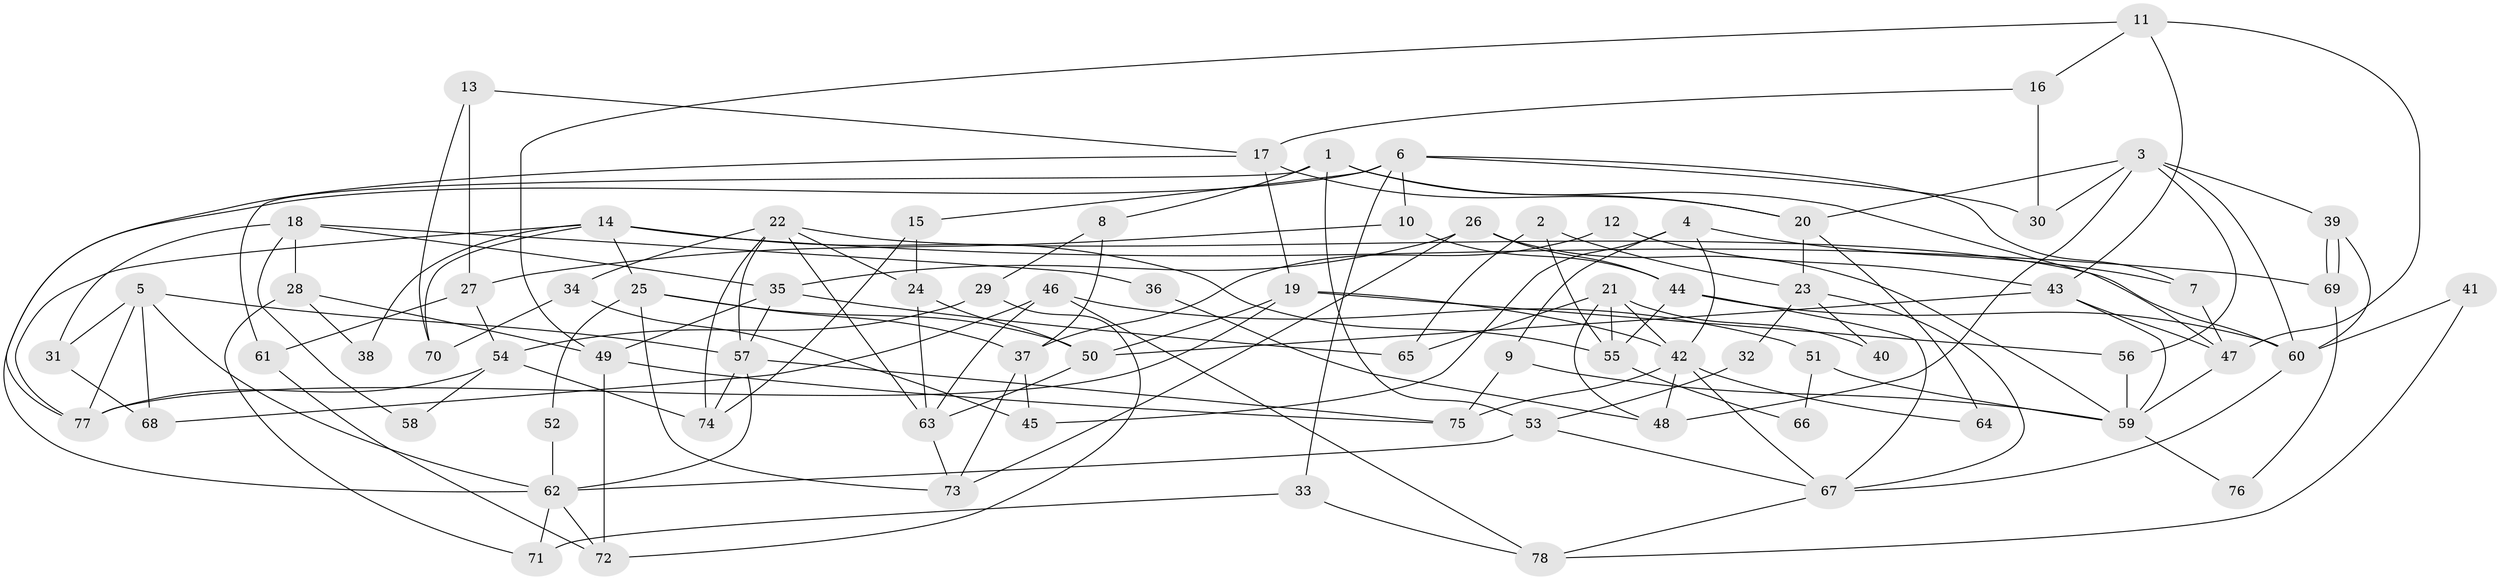 // coarse degree distribution, {3: 0.25806451612903225, 2: 0.12903225806451613, 5: 0.22580645161290322, 4: 0.12903225806451613, 7: 0.06451612903225806, 6: 0.0967741935483871, 8: 0.03225806451612903, 10: 0.03225806451612903, 11: 0.03225806451612903}
// Generated by graph-tools (version 1.1) at 2025/53/03/04/25 21:53:23]
// undirected, 78 vertices, 156 edges
graph export_dot {
graph [start="1"]
  node [color=gray90,style=filled];
  1;
  2;
  3;
  4;
  5;
  6;
  7;
  8;
  9;
  10;
  11;
  12;
  13;
  14;
  15;
  16;
  17;
  18;
  19;
  20;
  21;
  22;
  23;
  24;
  25;
  26;
  27;
  28;
  29;
  30;
  31;
  32;
  33;
  34;
  35;
  36;
  37;
  38;
  39;
  40;
  41;
  42;
  43;
  44;
  45;
  46;
  47;
  48;
  49;
  50;
  51;
  52;
  53;
  54;
  55;
  56;
  57;
  58;
  59;
  60;
  61;
  62;
  63;
  64;
  65;
  66;
  67;
  68;
  69;
  70;
  71;
  72;
  73;
  74;
  75;
  76;
  77;
  78;
  1 -- 8;
  1 -- 47;
  1 -- 20;
  1 -- 53;
  1 -- 61;
  2 -- 65;
  2 -- 23;
  2 -- 55;
  3 -- 60;
  3 -- 56;
  3 -- 20;
  3 -- 30;
  3 -- 39;
  3 -- 48;
  4 -- 42;
  4 -- 9;
  4 -- 7;
  4 -- 45;
  5 -- 57;
  5 -- 77;
  5 -- 31;
  5 -- 62;
  5 -- 68;
  6 -- 15;
  6 -- 62;
  6 -- 7;
  6 -- 10;
  6 -- 30;
  6 -- 33;
  7 -- 47;
  8 -- 37;
  8 -- 29;
  9 -- 59;
  9 -- 75;
  10 -- 44;
  10 -- 27;
  11 -- 47;
  11 -- 43;
  11 -- 16;
  11 -- 49;
  12 -- 43;
  12 -- 37;
  13 -- 27;
  13 -- 17;
  13 -- 70;
  14 -- 55;
  14 -- 77;
  14 -- 25;
  14 -- 38;
  14 -- 69;
  14 -- 70;
  15 -- 74;
  15 -- 24;
  16 -- 30;
  16 -- 17;
  17 -- 20;
  17 -- 19;
  17 -- 77;
  18 -- 35;
  18 -- 31;
  18 -- 28;
  18 -- 36;
  18 -- 58;
  19 -- 42;
  19 -- 50;
  19 -- 56;
  19 -- 77;
  20 -- 23;
  20 -- 64;
  21 -- 48;
  21 -- 55;
  21 -- 40;
  21 -- 42;
  21 -- 65;
  22 -- 34;
  22 -- 60;
  22 -- 24;
  22 -- 57;
  22 -- 63;
  22 -- 74;
  23 -- 67;
  23 -- 32;
  23 -- 40;
  24 -- 50;
  24 -- 63;
  25 -- 50;
  25 -- 37;
  25 -- 52;
  25 -- 73;
  26 -- 73;
  26 -- 35;
  26 -- 44;
  26 -- 59;
  27 -- 54;
  27 -- 61;
  28 -- 49;
  28 -- 38;
  28 -- 71;
  29 -- 72;
  29 -- 54;
  31 -- 68;
  32 -- 53;
  33 -- 71;
  33 -- 78;
  34 -- 70;
  34 -- 45;
  35 -- 49;
  35 -- 57;
  35 -- 65;
  36 -- 48;
  37 -- 73;
  37 -- 45;
  39 -- 69;
  39 -- 69;
  39 -- 60;
  41 -- 60;
  41 -- 78;
  42 -- 75;
  42 -- 48;
  42 -- 64;
  42 -- 67;
  43 -- 47;
  43 -- 50;
  43 -- 59;
  44 -- 67;
  44 -- 55;
  44 -- 60;
  46 -- 63;
  46 -- 78;
  46 -- 51;
  46 -- 68;
  47 -- 59;
  49 -- 72;
  49 -- 75;
  50 -- 63;
  51 -- 59;
  51 -- 66;
  52 -- 62;
  53 -- 67;
  53 -- 62;
  54 -- 74;
  54 -- 77;
  54 -- 58;
  55 -- 66;
  56 -- 59;
  57 -- 62;
  57 -- 74;
  57 -- 75;
  59 -- 76;
  60 -- 67;
  61 -- 72;
  62 -- 71;
  62 -- 72;
  63 -- 73;
  67 -- 78;
  69 -- 76;
}
